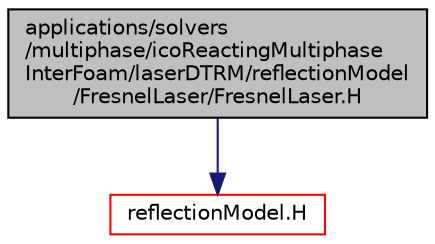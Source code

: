 digraph "applications/solvers/multiphase/icoReactingMultiphaseInterFoam/laserDTRM/reflectionModel/FresnelLaser/FresnelLaser.H"
{
  bgcolor="transparent";
  edge [fontname="Helvetica",fontsize="10",labelfontname="Helvetica",labelfontsize="10"];
  node [fontname="Helvetica",fontsize="10",shape=record];
  Node1 [label="applications/solvers\l/multiphase/icoReactingMultiphase\lInterFoam/laserDTRM/reflectionModel\l/FresnelLaser/FresnelLaser.H",height=0.2,width=0.4,color="black", fillcolor="grey75", style="filled" fontcolor="black"];
  Node1 -> Node2 [color="midnightblue",fontsize="10",style="solid",fontname="Helvetica"];
  Node2 [label="reflectionModel.H",height=0.2,width=0.4,color="red",URL="$reflectionModel_8H.html"];
}
